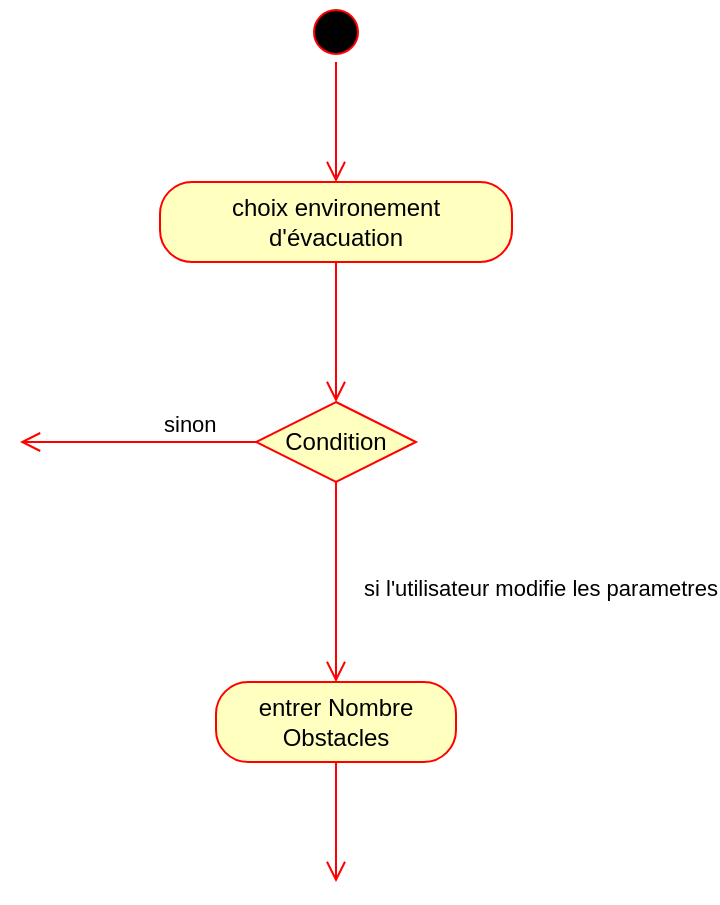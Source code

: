 <mxfile version="15.4.0" type="device"><diagram id="C5RBs43oDa-KdzZeNtuy" name="Page-1"><mxGraphModel dx="1422" dy="822" grid="1" gridSize="10" guides="1" tooltips="1" connect="1" arrows="1" fold="1" page="1" pageScale="1" pageWidth="827" pageHeight="1169" math="0" shadow="0"><root><mxCell id="WIyWlLk6GJQsqaUBKTNV-0"/><mxCell id="WIyWlLk6GJQsqaUBKTNV-1" parent="WIyWlLk6GJQsqaUBKTNV-0"/><mxCell id="IOz40NlyQVdEFwvIyDhu-0" value="" style="ellipse;html=1;shape=startState;fillColor=#000000;strokeColor=#ff0000;" vertex="1" parent="WIyWlLk6GJQsqaUBKTNV-1"><mxGeometry x="403" y="10" width="30" height="30" as="geometry"/></mxCell><mxCell id="IOz40NlyQVdEFwvIyDhu-1" value="" style="edgeStyle=orthogonalEdgeStyle;html=1;verticalAlign=bottom;endArrow=open;endSize=8;strokeColor=#ff0000;rounded=0;" edge="1" parent="WIyWlLk6GJQsqaUBKTNV-1" source="IOz40NlyQVdEFwvIyDhu-0"><mxGeometry relative="1" as="geometry"><mxPoint x="418" y="100" as="targetPoint"/></mxGeometry></mxCell><mxCell id="IOz40NlyQVdEFwvIyDhu-2" value="choix environement d'évacuation" style="rounded=1;whiteSpace=wrap;html=1;arcSize=40;fontColor=#000000;fillColor=#ffffc0;strokeColor=#ff0000;" vertex="1" parent="WIyWlLk6GJQsqaUBKTNV-1"><mxGeometry x="330" y="100" width="176" height="40" as="geometry"/></mxCell><mxCell id="IOz40NlyQVdEFwvIyDhu-3" value="" style="edgeStyle=orthogonalEdgeStyle;html=1;verticalAlign=bottom;endArrow=open;endSize=8;strokeColor=#ff0000;rounded=0;" edge="1" parent="WIyWlLk6GJQsqaUBKTNV-1" source="IOz40NlyQVdEFwvIyDhu-2"><mxGeometry relative="1" as="geometry"><mxPoint x="418" y="210" as="targetPoint"/></mxGeometry></mxCell><mxCell id="IOz40NlyQVdEFwvIyDhu-4" value="Condition" style="rhombus;whiteSpace=wrap;html=1;fillColor=#ffffc0;strokeColor=#ff0000;" vertex="1" parent="WIyWlLk6GJQsqaUBKTNV-1"><mxGeometry x="378" y="210" width="80" height="40" as="geometry"/></mxCell><mxCell id="IOz40NlyQVdEFwvIyDhu-5" value="sinon" style="edgeStyle=orthogonalEdgeStyle;html=1;align=left;verticalAlign=bottom;endArrow=open;endSize=8;strokeColor=#ff0000;rounded=0;" edge="1" parent="WIyWlLk6GJQsqaUBKTNV-1" source="IOz40NlyQVdEFwvIyDhu-4"><mxGeometry x="-0.186" relative="1" as="geometry"><mxPoint x="260" y="230" as="targetPoint"/><mxPoint as="offset"/></mxGeometry></mxCell><mxCell id="IOz40NlyQVdEFwvIyDhu-6" value="si l'utilisateur modifie les parametres" style="edgeStyle=orthogonalEdgeStyle;html=1;align=left;verticalAlign=top;endArrow=open;endSize=8;strokeColor=#ff0000;rounded=0;" edge="1" parent="WIyWlLk6GJQsqaUBKTNV-1" source="IOz40NlyQVdEFwvIyDhu-4"><mxGeometry x="-0.2" y="12" relative="1" as="geometry"><mxPoint x="418" y="350" as="targetPoint"/><mxPoint as="offset"/></mxGeometry></mxCell><mxCell id="IOz40NlyQVdEFwvIyDhu-7" value="entrer Nombre Obstacles" style="rounded=1;whiteSpace=wrap;html=1;arcSize=40;fontColor=#000000;fillColor=#ffffc0;strokeColor=#ff0000;" vertex="1" parent="WIyWlLk6GJQsqaUBKTNV-1"><mxGeometry x="358" y="350" width="120" height="40" as="geometry"/></mxCell><mxCell id="IOz40NlyQVdEFwvIyDhu-8" value="" style="edgeStyle=orthogonalEdgeStyle;html=1;verticalAlign=bottom;endArrow=open;endSize=8;strokeColor=#ff0000;rounded=0;" edge="1" parent="WIyWlLk6GJQsqaUBKTNV-1" source="IOz40NlyQVdEFwvIyDhu-7"><mxGeometry relative="1" as="geometry"><mxPoint x="418" y="450" as="targetPoint"/></mxGeometry></mxCell></root></mxGraphModel></diagram></mxfile>